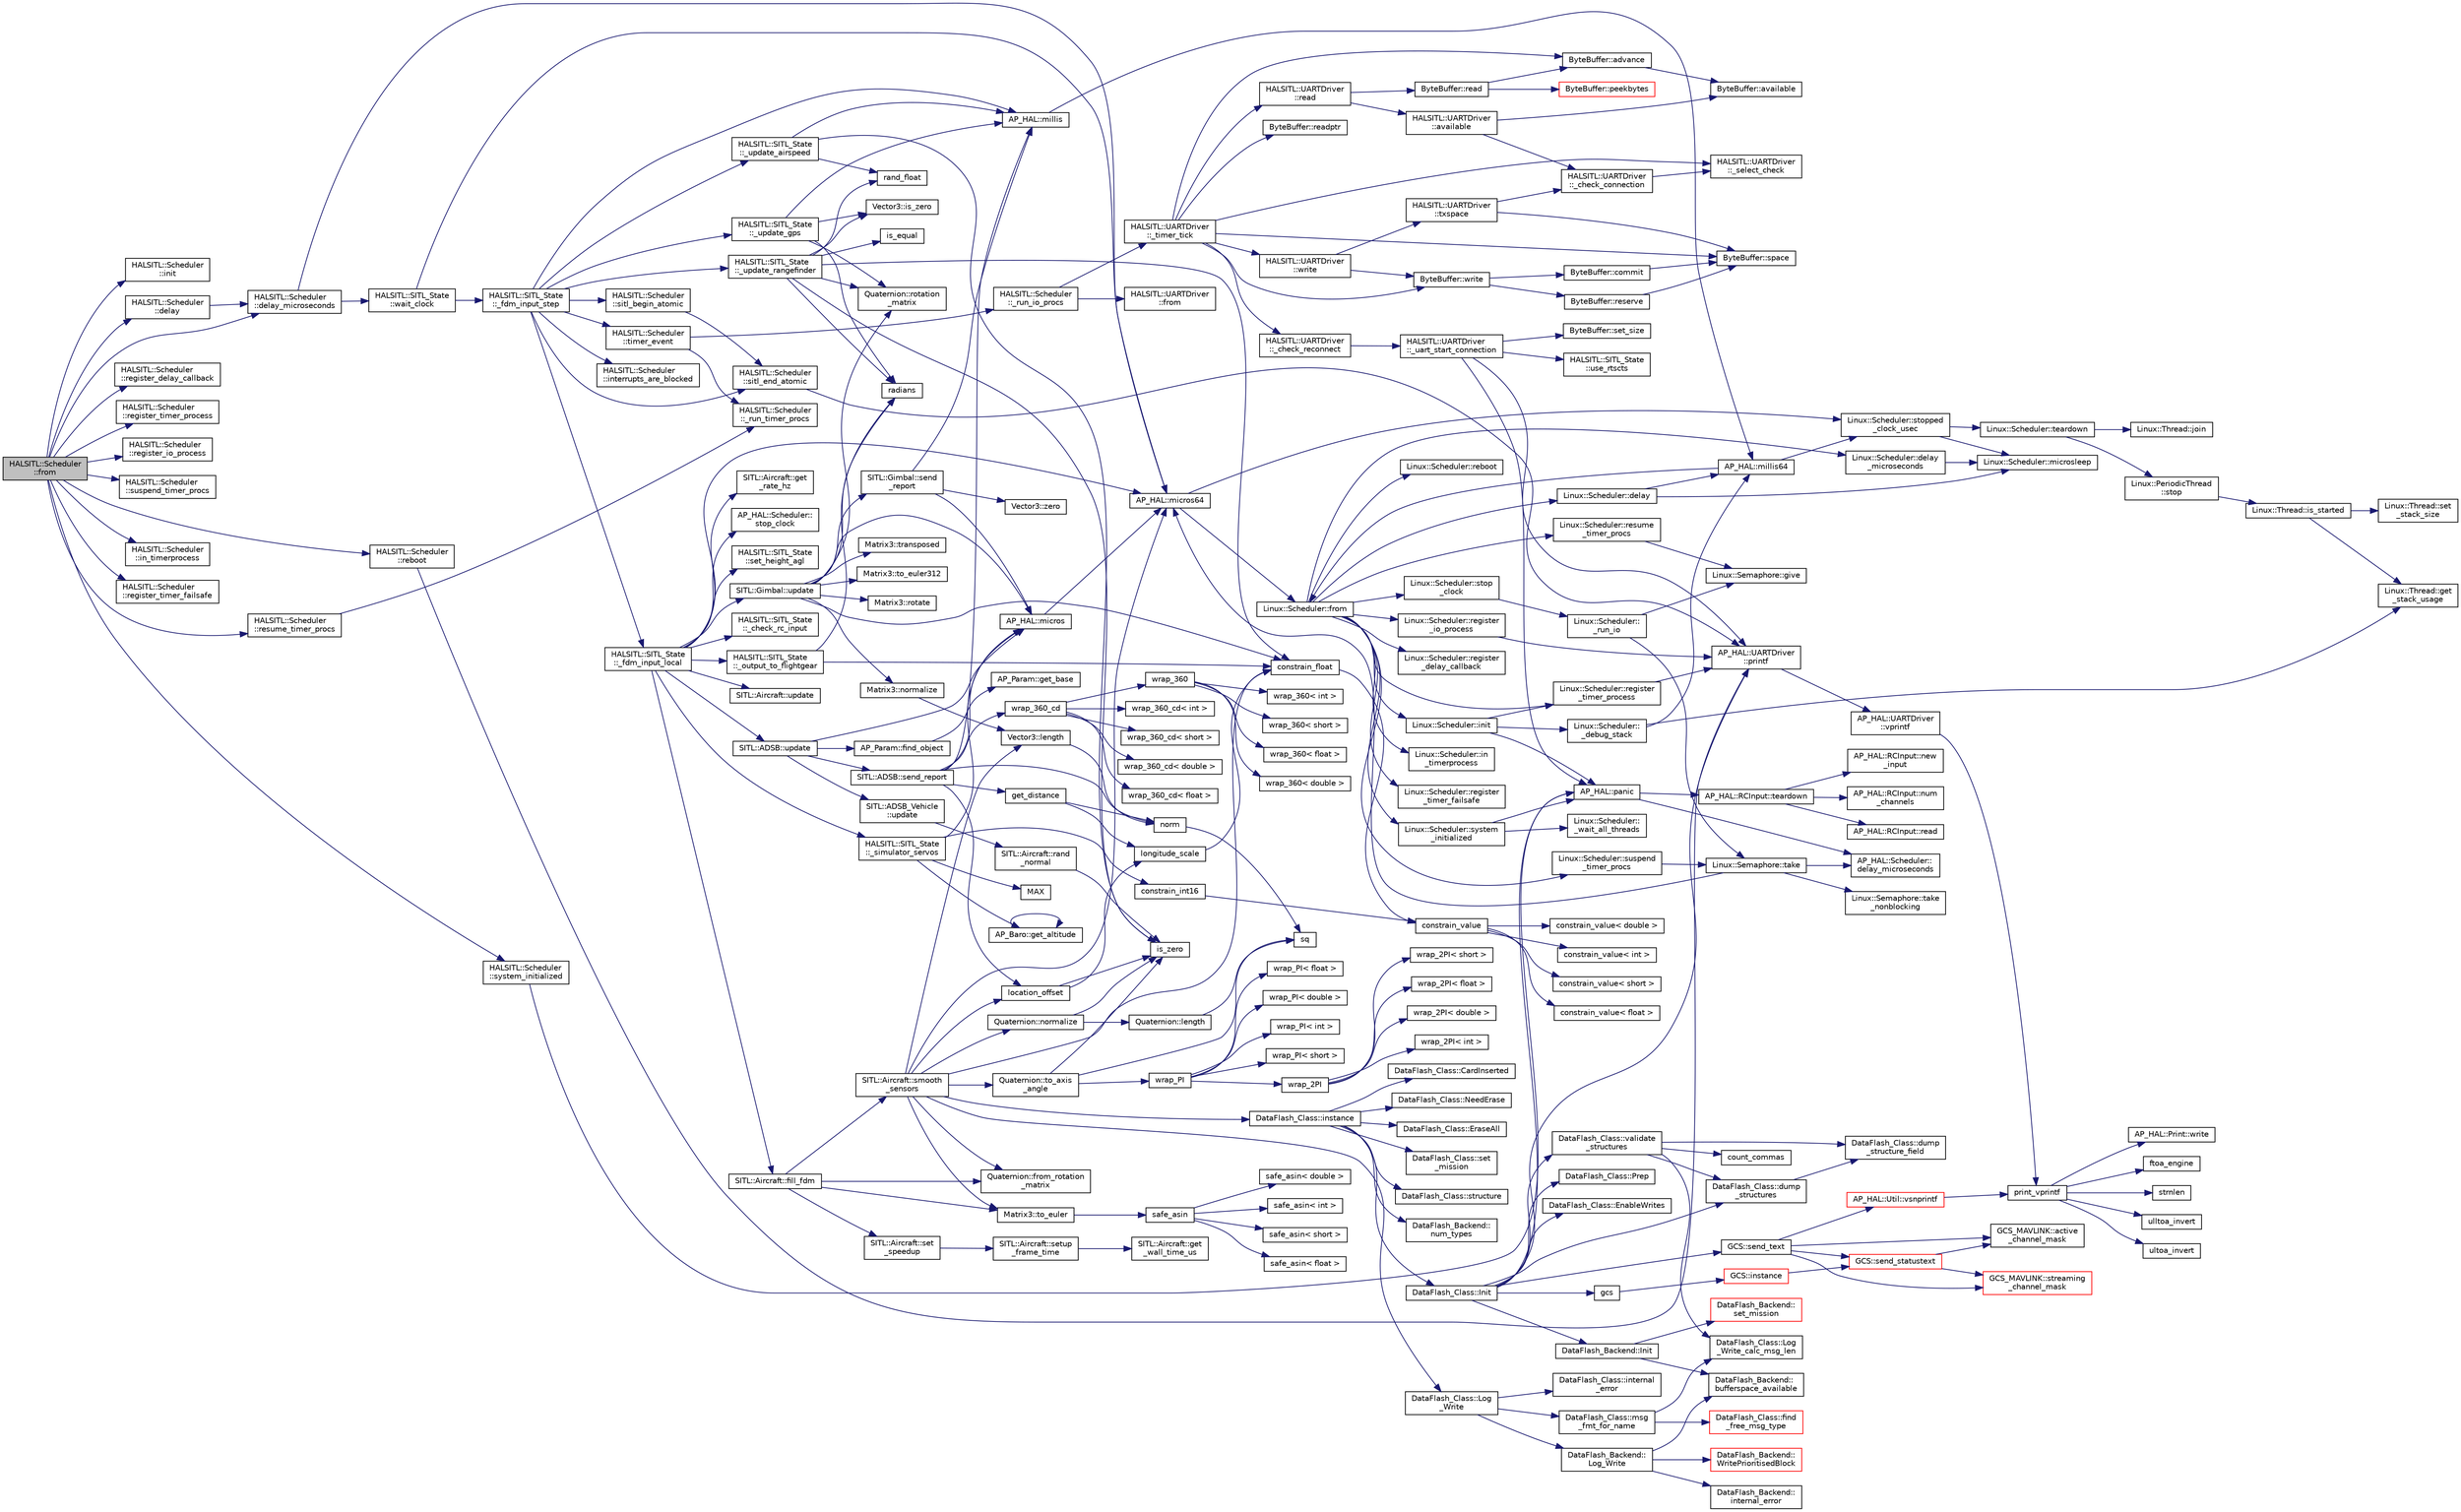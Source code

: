 digraph "HALSITL::Scheduler::from"
{
 // INTERACTIVE_SVG=YES
  edge [fontname="Helvetica",fontsize="10",labelfontname="Helvetica",labelfontsize="10"];
  node [fontname="Helvetica",fontsize="10",shape=record];
  rankdir="LR";
  Node1 [label="HALSITL::Scheduler\l::from",height=0.2,width=0.4,color="black", fillcolor="grey75", style="filled", fontcolor="black"];
  Node1 -> Node2 [color="midnightblue",fontsize="10",style="solid",fontname="Helvetica"];
  Node2 [label="HALSITL::Scheduler\l::init",height=0.2,width=0.4,color="black", fillcolor="white", style="filled",URL="$classHALSITL_1_1Scheduler.html#a3d77c332e051c28c83fb07757e7100bd"];
  Node1 -> Node3 [color="midnightblue",fontsize="10",style="solid",fontname="Helvetica"];
  Node3 [label="HALSITL::Scheduler\l::delay",height=0.2,width=0.4,color="black", fillcolor="white", style="filled",URL="$classHALSITL_1_1Scheduler.html#a14f3239ecbb9889823b20dc9de655c2f"];
  Node3 -> Node4 [color="midnightblue",fontsize="10",style="solid",fontname="Helvetica"];
  Node4 [label="HALSITL::Scheduler\l::delay_microseconds",height=0.2,width=0.4,color="black", fillcolor="white", style="filled",URL="$classHALSITL_1_1Scheduler.html#a4cffd5bcba0175bf49c7aa75ff3bf09a"];
  Node4 -> Node5 [color="midnightblue",fontsize="10",style="solid",fontname="Helvetica"];
  Node5 [label="AP_HAL::micros64",height=0.2,width=0.4,color="black", fillcolor="white", style="filled",URL="$namespaceAP__HAL.html#a7aa0ce7625c9680e30ff4a99940907a5"];
  Node5 -> Node6 [color="midnightblue",fontsize="10",style="solid",fontname="Helvetica"];
  Node6 [label="Linux::Scheduler::from",height=0.2,width=0.4,color="black", fillcolor="white", style="filled",URL="$classLinux_1_1Scheduler.html#a53ecaae0fdc72f85bd57c4b0cff93653"];
  Node6 -> Node7 [color="midnightblue",fontsize="10",style="solid",fontname="Helvetica"];
  Node7 [label="Linux::Scheduler::init",height=0.2,width=0.4,color="black", fillcolor="white", style="filled",URL="$classLinux_1_1Scheduler.html#a3d77c332e051c28c83fb07757e7100bd"];
  Node7 -> Node8 [color="midnightblue",fontsize="10",style="solid",fontname="Helvetica"];
  Node8 [label="AP_HAL::panic",height=0.2,width=0.4,color="black", fillcolor="white", style="filled",URL="$namespaceAP__HAL.html#a71832f03d849a0c088f04fc98d3c8143"];
  Node8 -> Node9 [color="midnightblue",fontsize="10",style="solid",fontname="Helvetica"];
  Node9 [label="AP_HAL::RCInput::teardown",height=0.2,width=0.4,color="black", fillcolor="white", style="filled",URL="$classAP__HAL_1_1RCInput.html#a2bea13d38f2b9ae8bf5193a3a69f0a31"];
  Node9 -> Node10 [color="midnightblue",fontsize="10",style="solid",fontname="Helvetica"];
  Node10 [label="AP_HAL::RCInput::new\l_input",height=0.2,width=0.4,color="black", fillcolor="white", style="filled",URL="$classAP__HAL_1_1RCInput.html#aee1fade33080edef83dd7db0fad0f7da"];
  Node9 -> Node11 [color="midnightblue",fontsize="10",style="solid",fontname="Helvetica"];
  Node11 [label="AP_HAL::RCInput::num\l_channels",height=0.2,width=0.4,color="black", fillcolor="white", style="filled",URL="$classAP__HAL_1_1RCInput.html#ae55f959c6115c1f41783af3a2b6c4fcd"];
  Node9 -> Node12 [color="midnightblue",fontsize="10",style="solid",fontname="Helvetica"];
  Node12 [label="AP_HAL::RCInput::read",height=0.2,width=0.4,color="black", fillcolor="white", style="filled",URL="$classAP__HAL_1_1RCInput.html#a078fd7e6d2e6a899009ec674a8e03498"];
  Node8 -> Node13 [color="midnightblue",fontsize="10",style="solid",fontname="Helvetica"];
  Node13 [label="AP_HAL::Scheduler::\ldelay_microseconds",height=0.2,width=0.4,color="black", fillcolor="white", style="filled",URL="$classAP__HAL_1_1Scheduler.html#a78c4f1b1f192ac1c99544b6cc8f099b0"];
  Node7 -> Node14 [color="midnightblue",fontsize="10",style="solid",fontname="Helvetica"];
  Node14 [label="Linux::Scheduler::register\l_timer_process",height=0.2,width=0.4,color="black", fillcolor="white", style="filled",URL="$classLinux_1_1Scheduler.html#a02a34a123dfebaf360f7010745e1e646"];
  Node14 -> Node15 [color="midnightblue",fontsize="10",style="solid",fontname="Helvetica"];
  Node15 [label="AP_HAL::UARTDriver\l::printf",height=0.2,width=0.4,color="black", fillcolor="white", style="filled",URL="$classAP__HAL_1_1UARTDriver.html#a6ceedc792594e59fc7d80b39a435f027"];
  Node15 -> Node16 [color="midnightblue",fontsize="10",style="solid",fontname="Helvetica"];
  Node16 [label="AP_HAL::UARTDriver\l::vprintf",height=0.2,width=0.4,color="black", fillcolor="white", style="filled",URL="$classAP__HAL_1_1UARTDriver.html#aa8abfb6d6641299472c29ac1edde559f"];
  Node16 -> Node17 [color="midnightblue",fontsize="10",style="solid",fontname="Helvetica"];
  Node17 [label="print_vprintf",height=0.2,width=0.4,color="black", fillcolor="white", style="filled",URL="$print__vprintf_8cpp.html#a1534eaeab54696df96975b56d9f49212"];
  Node17 -> Node18 [color="midnightblue",fontsize="10",style="solid",fontname="Helvetica"];
  Node18 [label="AP_HAL::Print::write",height=0.2,width=0.4,color="black", fillcolor="white", style="filled",URL="$classAP__HAL_1_1Print.html#acc65391952a43334f8f5c9bef341f501"];
  Node17 -> Node19 [color="midnightblue",fontsize="10",style="solid",fontname="Helvetica"];
  Node19 [label="ftoa_engine",height=0.2,width=0.4,color="black", fillcolor="white", style="filled",URL="$ftoa__engine_8cpp.html#a1c28234da8f20b43c85890d4bb452947"];
  Node17 -> Node20 [color="midnightblue",fontsize="10",style="solid",fontname="Helvetica"];
  Node20 [label="strnlen",height=0.2,width=0.4,color="black", fillcolor="white", style="filled",URL="$replace_8cpp.html#a880bcc7b85a09e6254691bebd5344b51"];
  Node17 -> Node21 [color="midnightblue",fontsize="10",style="solid",fontname="Helvetica"];
  Node21 [label="ulltoa_invert",height=0.2,width=0.4,color="black", fillcolor="white", style="filled",URL="$utoa__invert_8cpp.html#a34926f552460b47c414ec4d83b32815c"];
  Node17 -> Node22 [color="midnightblue",fontsize="10",style="solid",fontname="Helvetica"];
  Node22 [label="ultoa_invert",height=0.2,width=0.4,color="black", fillcolor="white", style="filled",URL="$utoa__invert_8cpp.html#a5d99bba8e697c1e11da489d88fca8559"];
  Node7 -> Node23 [color="midnightblue",fontsize="10",style="solid",fontname="Helvetica"];
  Node23 [label="Linux::Scheduler::\l_debug_stack",height=0.2,width=0.4,color="black", fillcolor="white", style="filled",URL="$classLinux_1_1Scheduler.html#a163eb7b285c95b1b1d036fc61d723910"];
  Node23 -> Node24 [color="midnightblue",fontsize="10",style="solid",fontname="Helvetica"];
  Node24 [label="AP_HAL::millis64",height=0.2,width=0.4,color="black", fillcolor="white", style="filled",URL="$namespaceAP__HAL.html#a59336c5fceaf28a76d1df1581a87a25d"];
  Node24 -> Node6 [color="midnightblue",fontsize="10",style="solid",fontname="Helvetica"];
  Node24 -> Node25 [color="midnightblue",fontsize="10",style="solid",fontname="Helvetica"];
  Node25 [label="Linux::Scheduler::stopped\l_clock_usec",height=0.2,width=0.4,color="black", fillcolor="white", style="filled",URL="$classLinux_1_1Scheduler.html#a682b4c34f330f66db5ab4aa5d96e13f9"];
  Node25 -> Node26 [color="midnightblue",fontsize="10",style="solid",fontname="Helvetica"];
  Node26 [label="Linux::Scheduler::microsleep",height=0.2,width=0.4,color="black", fillcolor="white", style="filled",URL="$classLinux_1_1Scheduler.html#a647872aff158b510c56862f51f951538"];
  Node25 -> Node27 [color="midnightblue",fontsize="10",style="solid",fontname="Helvetica"];
  Node27 [label="Linux::Scheduler::teardown",height=0.2,width=0.4,color="black", fillcolor="white", style="filled",URL="$classLinux_1_1Scheduler.html#ab373a83d818679432520ea881044b2a7"];
  Node27 -> Node28 [color="midnightblue",fontsize="10",style="solid",fontname="Helvetica"];
  Node28 [label="Linux::PeriodicThread\l::stop",height=0.2,width=0.4,color="black", fillcolor="white", style="filled",URL="$classLinux_1_1PeriodicThread.html#a136aaf6e713f63b246fc4a2905e6e9a1"];
  Node28 -> Node29 [color="midnightblue",fontsize="10",style="solid",fontname="Helvetica"];
  Node29 [label="Linux::Thread::is_started",height=0.2,width=0.4,color="black", fillcolor="white", style="filled",URL="$classLinux_1_1Thread.html#a240d7b48a9a8eb43638f67295a1819e5"];
  Node29 -> Node30 [color="midnightblue",fontsize="10",style="solid",fontname="Helvetica"];
  Node30 [label="Linux::Thread::get\l_stack_usage",height=0.2,width=0.4,color="black", fillcolor="white", style="filled",URL="$classLinux_1_1Thread.html#a6884970a0811ae21953c57fb98aa6e96"];
  Node29 -> Node31 [color="midnightblue",fontsize="10",style="solid",fontname="Helvetica"];
  Node31 [label="Linux::Thread::set\l_stack_size",height=0.2,width=0.4,color="black", fillcolor="white", style="filled",URL="$classLinux_1_1Thread.html#a8d3282b714faaf68eae534e9276419f0"];
  Node27 -> Node32 [color="midnightblue",fontsize="10",style="solid",fontname="Helvetica"];
  Node32 [label="Linux::Thread::join",height=0.2,width=0.4,color="black", fillcolor="white", style="filled",URL="$classLinux_1_1Thread.html#a32b7d184279634922e2f3b23b584fbcd"];
  Node23 -> Node30 [color="midnightblue",fontsize="10",style="solid",fontname="Helvetica"];
  Node6 -> Node33 [color="midnightblue",fontsize="10",style="solid",fontname="Helvetica"];
  Node33 [label="Linux::Scheduler::delay",height=0.2,width=0.4,color="black", fillcolor="white", style="filled",URL="$classLinux_1_1Scheduler.html#a14f3239ecbb9889823b20dc9de655c2f"];
  Node33 -> Node24 [color="midnightblue",fontsize="10",style="solid",fontname="Helvetica"];
  Node33 -> Node26 [color="midnightblue",fontsize="10",style="solid",fontname="Helvetica"];
  Node6 -> Node34 [color="midnightblue",fontsize="10",style="solid",fontname="Helvetica"];
  Node34 [label="Linux::Scheduler::delay\l_microseconds",height=0.2,width=0.4,color="black", fillcolor="white", style="filled",URL="$classLinux_1_1Scheduler.html#a4cffd5bcba0175bf49c7aa75ff3bf09a"];
  Node34 -> Node26 [color="midnightblue",fontsize="10",style="solid",fontname="Helvetica"];
  Node6 -> Node35 [color="midnightblue",fontsize="10",style="solid",fontname="Helvetica"];
  Node35 [label="Linux::Scheduler::register\l_delay_callback",height=0.2,width=0.4,color="black", fillcolor="white", style="filled",URL="$classLinux_1_1Scheduler.html#a5cb50b637d5fd3e5f9220bc23db0fb3f"];
  Node6 -> Node14 [color="midnightblue",fontsize="10",style="solid",fontname="Helvetica"];
  Node6 -> Node36 [color="midnightblue",fontsize="10",style="solid",fontname="Helvetica"];
  Node36 [label="Linux::Scheduler::register\l_io_process",height=0.2,width=0.4,color="black", fillcolor="white", style="filled",URL="$classLinux_1_1Scheduler.html#aa2be97cb8686d72cc322fb38f69a940c"];
  Node36 -> Node15 [color="midnightblue",fontsize="10",style="solid",fontname="Helvetica"];
  Node6 -> Node37 [color="midnightblue",fontsize="10",style="solid",fontname="Helvetica"];
  Node37 [label="Linux::Scheduler::suspend\l_timer_procs",height=0.2,width=0.4,color="black", fillcolor="white", style="filled",URL="$classLinux_1_1Scheduler.html#abba967d02c28cb0b16a7cebbff9bc6d6"];
  Node37 -> Node38 [color="midnightblue",fontsize="10",style="solid",fontname="Helvetica"];
  Node38 [label="Linux::Semaphore::take",height=0.2,width=0.4,color="black", fillcolor="white", style="filled",URL="$classLinux_1_1Semaphore.html#afc4c8706abb7e68aa4001ea372dc614e"];
  Node38 -> Node39 [color="midnightblue",fontsize="10",style="solid",fontname="Helvetica"];
  Node39 [label="Linux::Semaphore::take\l_nonblocking",height=0.2,width=0.4,color="black", fillcolor="white", style="filled",URL="$classLinux_1_1Semaphore.html#a561b4f40f3a76335f1a686c2aed526f9"];
  Node38 -> Node5 [color="midnightblue",fontsize="10",style="solid",fontname="Helvetica"];
  Node38 -> Node13 [color="midnightblue",fontsize="10",style="solid",fontname="Helvetica"];
  Node6 -> Node40 [color="midnightblue",fontsize="10",style="solid",fontname="Helvetica"];
  Node40 [label="Linux::Scheduler::resume\l_timer_procs",height=0.2,width=0.4,color="black", fillcolor="white", style="filled",URL="$classLinux_1_1Scheduler.html#aee4e701b92cb4721c4de1bfcdcded70c"];
  Node40 -> Node41 [color="midnightblue",fontsize="10",style="solid",fontname="Helvetica"];
  Node41 [label="Linux::Semaphore::give",height=0.2,width=0.4,color="black", fillcolor="white", style="filled",URL="$classLinux_1_1Semaphore.html#a216f91636f64b57b59d43ef64af91624"];
  Node6 -> Node42 [color="midnightblue",fontsize="10",style="solid",fontname="Helvetica"];
  Node42 [label="Linux::Scheduler::in\l_timerprocess",height=0.2,width=0.4,color="black", fillcolor="white", style="filled",URL="$classLinux_1_1Scheduler.html#af23753e7c6bfa97553db215a64235455"];
  Node6 -> Node43 [color="midnightblue",fontsize="10",style="solid",fontname="Helvetica"];
  Node43 [label="Linux::Scheduler::register\l_timer_failsafe",height=0.2,width=0.4,color="black", fillcolor="white", style="filled",URL="$classLinux_1_1Scheduler.html#ac193459e3575c7a0588fdc72250c2044"];
  Node6 -> Node44 [color="midnightblue",fontsize="10",style="solid",fontname="Helvetica"];
  Node44 [label="Linux::Scheduler::system\l_initialized",height=0.2,width=0.4,color="black", fillcolor="white", style="filled",URL="$classLinux_1_1Scheduler.html#ad6070a7ee637adf5101b1e6b6efbf8f6"];
  Node44 -> Node8 [color="midnightblue",fontsize="10",style="solid",fontname="Helvetica"];
  Node44 -> Node45 [color="midnightblue",fontsize="10",style="solid",fontname="Helvetica"];
  Node45 [label="Linux::Scheduler::\l_wait_all_threads",height=0.2,width=0.4,color="black", fillcolor="white", style="filled",URL="$classLinux_1_1Scheduler.html#ac52c8da3f1f4fd79c50bd64379daf399"];
  Node6 -> Node46 [color="midnightblue",fontsize="10",style="solid",fontname="Helvetica"];
  Node46 [label="Linux::Scheduler::reboot",height=0.2,width=0.4,color="black", fillcolor="white", style="filled",URL="$classLinux_1_1Scheduler.html#ae72cfa66c849ffd882ef518c35c71e69"];
  Node6 -> Node47 [color="midnightblue",fontsize="10",style="solid",fontname="Helvetica"];
  Node47 [label="Linux::Scheduler::stop\l_clock",height=0.2,width=0.4,color="black", fillcolor="white", style="filled",URL="$classLinux_1_1Scheduler.html#a392aebafcdfe9a812e4db4b7a9dcce9c"];
  Node47 -> Node48 [color="midnightblue",fontsize="10",style="solid",fontname="Helvetica"];
  Node48 [label="Linux::Scheduler::\l_run_io",height=0.2,width=0.4,color="black", fillcolor="white", style="filled",URL="$classLinux_1_1Scheduler.html#a70b024d7d0886bf47b46cc3ee310d638"];
  Node48 -> Node38 [color="midnightblue",fontsize="10",style="solid",fontname="Helvetica"];
  Node48 -> Node41 [color="midnightblue",fontsize="10",style="solid",fontname="Helvetica"];
  Node5 -> Node25 [color="midnightblue",fontsize="10",style="solid",fontname="Helvetica"];
  Node4 -> Node49 [color="midnightblue",fontsize="10",style="solid",fontname="Helvetica"];
  Node49 [label="HALSITL::SITL_State\l::wait_clock",height=0.2,width=0.4,color="black", fillcolor="white", style="filled",URL="$classHALSITL_1_1SITL__State.html#a3eeaf330efded46259bbf64fc53e6b9f"];
  Node49 -> Node5 [color="midnightblue",fontsize="10",style="solid",fontname="Helvetica"];
  Node49 -> Node50 [color="midnightblue",fontsize="10",style="solid",fontname="Helvetica"];
  Node50 [label="HALSITL::SITL_State\l::_fdm_input_step",height=0.2,width=0.4,color="black", fillcolor="white", style="filled",URL="$classHALSITL_1_1SITL__State.html#ae31c93a26ca780bb508dded2498e2e93"];
  Node50 -> Node51 [color="midnightblue",fontsize="10",style="solid",fontname="Helvetica"];
  Node51 [label="HALSITL::SITL_State\l::_fdm_input_local",height=0.2,width=0.4,color="black", fillcolor="white", style="filled",URL="$classHALSITL_1_1SITL__State.html#a141fe78b0702ab2f2ac4cafc221fdb97"];
  Node51 -> Node52 [color="midnightblue",fontsize="10",style="solid",fontname="Helvetica"];
  Node52 [label="HALSITL::SITL_State\l::_check_rc_input",height=0.2,width=0.4,color="black", fillcolor="white", style="filled",URL="$classHALSITL_1_1SITL__State.html#a5bff1c8b3b17d33d50a6118203f47cd4"];
  Node51 -> Node53 [color="midnightblue",fontsize="10",style="solid",fontname="Helvetica"];
  Node53 [label="HALSITL::SITL_State\l::_simulator_servos",height=0.2,width=0.4,color="black", fillcolor="white", style="filled",URL="$classHALSITL_1_1SITL__State.html#aa3c89fee623223e2cfacea2f8781ca93"];
  Node53 -> Node54 [color="midnightblue",fontsize="10",style="solid",fontname="Helvetica"];
  Node54 [label="AP_HAL::micros",height=0.2,width=0.4,color="black", fillcolor="white", style="filled",URL="$namespaceAP__HAL.html#a8293355e35887733b1fd151aef08a787"];
  Node54 -> Node5 [color="midnightblue",fontsize="10",style="solid",fontname="Helvetica"];
  Node53 -> Node55 [color="midnightblue",fontsize="10",style="solid",fontname="Helvetica"];
  Node55 [label="AP_Baro::get_altitude",height=0.2,width=0.4,color="black", fillcolor="white", style="filled",URL="$classAP__Baro.html#a984b4dbc11e276e832467253590da933"];
  Node55 -> Node55 [color="midnightblue",fontsize="10",style="solid",fontname="Helvetica"];
  Node53 -> Node56 [color="midnightblue",fontsize="10",style="solid",fontname="Helvetica"];
  Node56 [label="MAX",height=0.2,width=0.4,color="black", fillcolor="white", style="filled",URL="$AP__Math_8h.html#a5c0b5c82749ac54970b2699d3c10ee9b"];
  Node53 -> Node57 [color="midnightblue",fontsize="10",style="solid",fontname="Helvetica"];
  Node57 [label="constrain_int16",height=0.2,width=0.4,color="black", fillcolor="white", style="filled",URL="$AP__Math_8h.html#a68558c4f79a8582543daefde13c64abc"];
  Node57 -> Node58 [color="midnightblue",fontsize="10",style="solid",fontname="Helvetica"];
  Node58 [label="constrain_value",height=0.2,width=0.4,color="black", fillcolor="white", style="filled",URL="$AP__Math_8h.html#a20e8f8671c282c69c1954652b6d61585"];
  Node58 -> Node59 [color="midnightblue",fontsize="10",style="solid",fontname="Helvetica"];
  Node59 [label="constrain_value\< int \>",height=0.2,width=0.4,color="black", fillcolor="white", style="filled",URL="$AP__Math_8cpp.html#a37e8e901754cb9c8e53a8e3030c82c50"];
  Node58 -> Node60 [color="midnightblue",fontsize="10",style="solid",fontname="Helvetica"];
  Node60 [label="constrain_value\< short \>",height=0.2,width=0.4,color="black", fillcolor="white", style="filled",URL="$AP__Math_8cpp.html#afdbe107ec1987d318a6347816fbf2b89"];
  Node58 -> Node61 [color="midnightblue",fontsize="10",style="solid",fontname="Helvetica"];
  Node61 [label="constrain_value\< float \>",height=0.2,width=0.4,color="black", fillcolor="white", style="filled",URL="$AP__Math_8cpp.html#ae6c621670c214da687de21d4e3a92587"];
  Node58 -> Node62 [color="midnightblue",fontsize="10",style="solid",fontname="Helvetica"];
  Node62 [label="constrain_value\< double \>",height=0.2,width=0.4,color="black", fillcolor="white", style="filled",URL="$AP__Math_8cpp.html#afe3990b00e9abc43fa97dfaf8e32f5c4"];
  Node51 -> Node63 [color="midnightblue",fontsize="10",style="solid",fontname="Helvetica"];
  Node63 [label="SITL::Aircraft::update",height=0.2,width=0.4,color="black", fillcolor="white", style="filled",URL="$classSITL_1_1Aircraft.html#acd108ed69163c607e0662ad2ab4a7a5a"];
  Node51 -> Node64 [color="midnightblue",fontsize="10",style="solid",fontname="Helvetica"];
  Node64 [label="SITL::Aircraft::fill_fdm",height=0.2,width=0.4,color="black", fillcolor="white", style="filled",URL="$classSITL_1_1Aircraft.html#a07b38044e8a77d5f48db38e9913e06db"];
  Node64 -> Node65 [color="midnightblue",fontsize="10",style="solid",fontname="Helvetica"];
  Node65 [label="SITL::Aircraft::smooth\l_sensors",height=0.2,width=0.4,color="black", fillcolor="white", style="filled",URL="$classSITL_1_1Aircraft.html#a8b835df207c22a4d9bc24b14525ce968"];
  Node65 -> Node66 [color="midnightblue",fontsize="10",style="solid",fontname="Helvetica"];
  Node66 [label="Vector3::length",height=0.2,width=0.4,color="black", fillcolor="white", style="filled",URL="$classVector3.html#ac1fd5514e368a1e1c2d13f71eda18345"];
  Node66 -> Node67 [color="midnightblue",fontsize="10",style="solid",fontname="Helvetica"];
  Node67 [label="norm",height=0.2,width=0.4,color="black", fillcolor="white", style="filled",URL="$AP__Math_8h.html#adc76d4a5e5c9ae8cb7ab17b55c40d636"];
  Node67 -> Node68 [color="midnightblue",fontsize="10",style="solid",fontname="Helvetica"];
  Node68 [label="sq",height=0.2,width=0.4,color="black", fillcolor="white", style="filled",URL="$AP__Math_8h.html#a0375e3d67fd3911cacee5c3e1408c0f2"];
  Node65 -> Node69 [color="midnightblue",fontsize="10",style="solid",fontname="Helvetica"];
  Node69 [label="constrain_float",height=0.2,width=0.4,color="black", fillcolor="white", style="filled",URL="$AP__Math_8h.html#ad525609d9dba6ffa556a0fbf08a3f9b4"];
  Node69 -> Node58 [color="midnightblue",fontsize="10",style="solid",fontname="Helvetica"];
  Node65 -> Node70 [color="midnightblue",fontsize="10",style="solid",fontname="Helvetica"];
  Node70 [label="Quaternion::from_rotation\l_matrix",height=0.2,width=0.4,color="black", fillcolor="white", style="filled",URL="$classQuaternion.html#a5ee01ee833114be6181887d0dcfb33b1"];
  Node65 -> Node71 [color="midnightblue",fontsize="10",style="solid",fontname="Helvetica"];
  Node71 [label="Quaternion::normalize",height=0.2,width=0.4,color="black", fillcolor="white", style="filled",URL="$classQuaternion.html#a48e6bafb249c895ed25f29dc9170e11e"];
  Node71 -> Node72 [color="midnightblue",fontsize="10",style="solid",fontname="Helvetica"];
  Node72 [label="Quaternion::length",height=0.2,width=0.4,color="black", fillcolor="white", style="filled",URL="$classQuaternion.html#a6f5e82dd828c59392a3133d6d5877f39"];
  Node72 -> Node68 [color="midnightblue",fontsize="10",style="solid",fontname="Helvetica"];
  Node71 -> Node73 [color="midnightblue",fontsize="10",style="solid",fontname="Helvetica"];
  Node73 [label="is_zero",height=0.2,width=0.4,color="black", fillcolor="white", style="filled",URL="$AP__Math_8h.html#a2a12cce483e9b870da70d30406d82c60"];
  Node65 -> Node74 [color="midnightblue",fontsize="10",style="solid",fontname="Helvetica"];
  Node74 [label="Quaternion::to_axis\l_angle",height=0.2,width=0.4,color="black", fillcolor="white", style="filled",URL="$classQuaternion.html#aa4262462e1c1217fd3bd97b6421dd318"];
  Node74 -> Node68 [color="midnightblue",fontsize="10",style="solid",fontname="Helvetica"];
  Node74 -> Node73 [color="midnightblue",fontsize="10",style="solid",fontname="Helvetica"];
  Node74 -> Node75 [color="midnightblue",fontsize="10",style="solid",fontname="Helvetica"];
  Node75 [label="wrap_PI",height=0.2,width=0.4,color="black", fillcolor="white", style="filled",URL="$AP__Math_8cpp.html#a21d0562d7b23dd9f04bc30a3611cc577"];
  Node75 -> Node76 [color="midnightblue",fontsize="10",style="solid",fontname="Helvetica"];
  Node76 [label="wrap_2PI",height=0.2,width=0.4,color="black", fillcolor="white", style="filled",URL="$AP__Math_8cpp.html#aa66b7eae8d7e99247c6a2b3d2b5c7b8d"];
  Node76 -> Node77 [color="midnightblue",fontsize="10",style="solid",fontname="Helvetica"];
  Node77 [label="wrap_2PI\< int \>",height=0.2,width=0.4,color="black", fillcolor="white", style="filled",URL="$AP__Math_8cpp.html#a50a4ded454375642e1944882b01a1ae5"];
  Node76 -> Node78 [color="midnightblue",fontsize="10",style="solid",fontname="Helvetica"];
  Node78 [label="wrap_2PI\< short \>",height=0.2,width=0.4,color="black", fillcolor="white", style="filled",URL="$AP__Math_8cpp.html#aaf8ce7d4f9e3837bdbd5aac6545b4000"];
  Node76 -> Node79 [color="midnightblue",fontsize="10",style="solid",fontname="Helvetica"];
  Node79 [label="wrap_2PI\< float \>",height=0.2,width=0.4,color="black", fillcolor="white", style="filled",URL="$AP__Math_8cpp.html#a7182302503c136742396e3057b680dc7"];
  Node76 -> Node80 [color="midnightblue",fontsize="10",style="solid",fontname="Helvetica"];
  Node80 [label="wrap_2PI\< double \>",height=0.2,width=0.4,color="black", fillcolor="white", style="filled",URL="$AP__Math_8cpp.html#a0b4be48e39c65e97084146b9f1d22c00"];
  Node75 -> Node81 [color="midnightblue",fontsize="10",style="solid",fontname="Helvetica"];
  Node81 [label="wrap_PI\< int \>",height=0.2,width=0.4,color="black", fillcolor="white", style="filled",URL="$AP__Math_8cpp.html#a044023fcfa899d449f5a219ca7596ca4"];
  Node75 -> Node82 [color="midnightblue",fontsize="10",style="solid",fontname="Helvetica"];
  Node82 [label="wrap_PI\< short \>",height=0.2,width=0.4,color="black", fillcolor="white", style="filled",URL="$AP__Math_8cpp.html#ad0041912c2965b653fa9cf6854e47bc8"];
  Node75 -> Node83 [color="midnightblue",fontsize="10",style="solid",fontname="Helvetica"];
  Node83 [label="wrap_PI\< float \>",height=0.2,width=0.4,color="black", fillcolor="white", style="filled",URL="$AP__Math_8cpp.html#a789e7d40c173a1fab6560d1b61609952"];
  Node75 -> Node84 [color="midnightblue",fontsize="10",style="solid",fontname="Helvetica"];
  Node84 [label="wrap_PI\< double \>",height=0.2,width=0.4,color="black", fillcolor="white", style="filled",URL="$AP__Math_8cpp.html#a66b3a8191d62a34f4d673d5c62d8d1cf"];
  Node65 -> Node85 [color="midnightblue",fontsize="10",style="solid",fontname="Helvetica"];
  Node85 [label="Matrix3::to_euler",height=0.2,width=0.4,color="black", fillcolor="white", style="filled",URL="$classMatrix3.html#a893c6a712d52e47dbb7ed2d7a548046e"];
  Node85 -> Node86 [color="midnightblue",fontsize="10",style="solid",fontname="Helvetica"];
  Node86 [label="safe_asin",height=0.2,width=0.4,color="black", fillcolor="white", style="filled",URL="$AP__Math_8cpp.html#a3370ada2588e54722319d65e00d8545c"];
  Node86 -> Node87 [color="midnightblue",fontsize="10",style="solid",fontname="Helvetica"];
  Node87 [label="safe_asin\< int \>",height=0.2,width=0.4,color="black", fillcolor="white", style="filled",URL="$AP__Math_8cpp.html#acde8e5813f30717986b84509948bf530"];
  Node86 -> Node88 [color="midnightblue",fontsize="10",style="solid",fontname="Helvetica"];
  Node88 [label="safe_asin\< short \>",height=0.2,width=0.4,color="black", fillcolor="white", style="filled",URL="$AP__Math_8cpp.html#a6baeda4985886aba9f6d5d5008ac2b10"];
  Node86 -> Node89 [color="midnightblue",fontsize="10",style="solid",fontname="Helvetica"];
  Node89 [label="safe_asin\< float \>",height=0.2,width=0.4,color="black", fillcolor="white", style="filled",URL="$AP__Math_8cpp.html#a48612e903b0ef12fa5653056a6d5b3f7"];
  Node86 -> Node90 [color="midnightblue",fontsize="10",style="solid",fontname="Helvetica"];
  Node90 [label="safe_asin\< double \>",height=0.2,width=0.4,color="black", fillcolor="white", style="filled",URL="$AP__Math_8cpp.html#a9f2aae5b5adb09329c1a64b433d148dd"];
  Node65 -> Node91 [color="midnightblue",fontsize="10",style="solid",fontname="Helvetica"];
  Node91 [label="DataFlash_Class::instance",height=0.2,width=0.4,color="black", fillcolor="white", style="filled",URL="$classDataFlash__Class.html#af898b7f68e05b5d2a6eaf53d2c178983"];
  Node91 -> Node92 [color="midnightblue",fontsize="10",style="solid",fontname="Helvetica"];
  Node92 [label="DataFlash_Class::set\l_mission",height=0.2,width=0.4,color="black", fillcolor="white", style="filled",URL="$classDataFlash__Class.html#a95bf3cac993c1ee326acc6447e99d875"];
  Node91 -> Node93 [color="midnightblue",fontsize="10",style="solid",fontname="Helvetica"];
  Node93 [label="DataFlash_Class::Init",height=0.2,width=0.4,color="black", fillcolor="white", style="filled",URL="$classDataFlash__Class.html#aabebe7ff9db07e2890274fceaa81b063"];
  Node93 -> Node94 [color="midnightblue",fontsize="10",style="solid",fontname="Helvetica"];
  Node94 [label="gcs",height=0.2,width=0.4,color="black", fillcolor="white", style="filled",URL="$GCS_8h.html#a1d3cc361b864ddf64a44c12ab3bd044e"];
  Node94 -> Node95 [color="midnightblue",fontsize="10",style="solid",fontname="Helvetica"];
  Node95 [label="GCS::instance",height=0.2,width=0.4,color="red", fillcolor="white", style="filled",URL="$classGCS.html#ae4cc34bdfabd2de4587d3553e6b4582d"];
  Node95 -> Node96 [color="midnightblue",fontsize="10",style="solid",fontname="Helvetica"];
  Node96 [label="GCS::send_statustext",height=0.2,width=0.4,color="red", fillcolor="white", style="filled",URL="$classGCS.html#a313e604179053ea42415b1c9289f13cd"];
  Node96 -> Node97 [color="midnightblue",fontsize="10",style="solid",fontname="Helvetica"];
  Node97 [label="GCS_MAVLINK::active\l_channel_mask",height=0.2,width=0.4,color="black", fillcolor="white", style="filled",URL="$structGCS__MAVLINK.html#acad5b4ab40c7b7486392f07193ce4190"];
  Node96 -> Node98 [color="midnightblue",fontsize="10",style="solid",fontname="Helvetica"];
  Node98 [label="GCS_MAVLINK::streaming\l_channel_mask",height=0.2,width=0.4,color="red", fillcolor="white", style="filled",URL="$structGCS__MAVLINK.html#af948c4a65f98679941885e2c7cc12ac5"];
  Node93 -> Node99 [color="midnightblue",fontsize="10",style="solid",fontname="Helvetica"];
  Node99 [label="GCS::send_text",height=0.2,width=0.4,color="black", fillcolor="white", style="filled",URL="$classGCS.html#a9866f3484283db744409e40719cef765"];
  Node99 -> Node100 [color="midnightblue",fontsize="10",style="solid",fontname="Helvetica"];
  Node100 [label="AP_HAL::Util::vsnprintf",height=0.2,width=0.4,color="red", fillcolor="white", style="filled",URL="$classAP__HAL_1_1Util.html#ac57ef0a9815cd597ad5cab5d6c31c6c8"];
  Node100 -> Node17 [color="midnightblue",fontsize="10",style="solid",fontname="Helvetica"];
  Node99 -> Node96 [color="midnightblue",fontsize="10",style="solid",fontname="Helvetica"];
  Node99 -> Node97 [color="midnightblue",fontsize="10",style="solid",fontname="Helvetica"];
  Node99 -> Node98 [color="midnightblue",fontsize="10",style="solid",fontname="Helvetica"];
  Node93 -> Node101 [color="midnightblue",fontsize="10",style="solid",fontname="Helvetica"];
  Node101 [label="DataFlash_Class::validate\l_structures",height=0.2,width=0.4,color="black", fillcolor="white", style="filled",URL="$classDataFlash__Class.html#a7193ed9ff821c5c537bc8d68c8b53cbc"];
  Node101 -> Node102 [color="midnightblue",fontsize="10",style="solid",fontname="Helvetica"];
  Node102 [label="count_commas",height=0.2,width=0.4,color="black", fillcolor="white", style="filled",URL="$DataFlash_8cpp.html#a6c29cfdd6f10b5426f57e67da4d1263a",tooltip="return the number of commas present in string "];
  Node101 -> Node103 [color="midnightblue",fontsize="10",style="solid",fontname="Helvetica"];
  Node103 [label="DataFlash_Class::Log\l_Write_calc_msg_len",height=0.2,width=0.4,color="black", fillcolor="white", style="filled",URL="$classDataFlash__Class.html#a474e87959e63149998c6e28e4f723f1b"];
  Node101 -> Node104 [color="midnightblue",fontsize="10",style="solid",fontname="Helvetica"];
  Node104 [label="DataFlash_Class::dump\l_structure_field",height=0.2,width=0.4,color="black", fillcolor="white", style="filled",URL="$classDataFlash__Class.html#a90ed3e76e30196abd83824a4cddb465f",tooltip="pretty-print field information from a log structure "];
  Node101 -> Node105 [color="midnightblue",fontsize="10",style="solid",fontname="Helvetica"];
  Node105 [label="DataFlash_Class::dump\l_structures",height=0.2,width=0.4,color="black", fillcolor="white", style="filled",URL="$classDataFlash__Class.html#a4e8559ffac5b33cfd3e4a39b78d2ff50"];
  Node105 -> Node104 [color="midnightblue",fontsize="10",style="solid",fontname="Helvetica"];
  Node93 -> Node105 [color="midnightblue",fontsize="10",style="solid",fontname="Helvetica"];
  Node93 -> Node8 [color="midnightblue",fontsize="10",style="solid",fontname="Helvetica"];
  Node93 -> Node15 [color="midnightblue",fontsize="10",style="solid",fontname="Helvetica"];
  Node93 -> Node106 [color="midnightblue",fontsize="10",style="solid",fontname="Helvetica"];
  Node106 [label="DataFlash_Backend::Init",height=0.2,width=0.4,color="black", fillcolor="white", style="filled",URL="$classDataFlash__Backend.html#aff10c329f79c1bdaedbc6fdf4028c2a5"];
  Node106 -> Node107 [color="midnightblue",fontsize="10",style="solid",fontname="Helvetica"];
  Node107 [label="DataFlash_Backend::\lset_mission",height=0.2,width=0.4,color="red", fillcolor="white", style="filled",URL="$classDataFlash__Backend.html#a0d81b33bb8560bac27b7395e58045a76"];
  Node106 -> Node108 [color="midnightblue",fontsize="10",style="solid",fontname="Helvetica"];
  Node108 [label="DataFlash_Backend::\lbufferspace_available",height=0.2,width=0.4,color="black", fillcolor="white", style="filled",URL="$classDataFlash__Backend.html#a225465cb83db429757bbbf224796ed8f"];
  Node93 -> Node109 [color="midnightblue",fontsize="10",style="solid",fontname="Helvetica"];
  Node109 [label="DataFlash_Class::Prep",height=0.2,width=0.4,color="black", fillcolor="white", style="filled",URL="$classDataFlash__Class.html#a65077b33c55004bee38cd4a6ca6ae489"];
  Node93 -> Node110 [color="midnightblue",fontsize="10",style="solid",fontname="Helvetica"];
  Node110 [label="DataFlash_Class::EnableWrites",height=0.2,width=0.4,color="black", fillcolor="white", style="filled",URL="$classDataFlash__Class.html#ae85a3c49d2883b975376baaab5ab958f"];
  Node91 -> Node111 [color="midnightblue",fontsize="10",style="solid",fontname="Helvetica"];
  Node111 [label="DataFlash_Class::structure",height=0.2,width=0.4,color="black", fillcolor="white", style="filled",URL="$classDataFlash__Class.html#a7ac0e748bbc5c6e72645bb6245257600"];
  Node91 -> Node112 [color="midnightblue",fontsize="10",style="solid",fontname="Helvetica"];
  Node112 [label="DataFlash_Backend::\lnum_types",height=0.2,width=0.4,color="black", fillcolor="white", style="filled",URL="$classDataFlash__Backend.html#a33e7a1703d68bd91ac6782bb10b209f8"];
  Node91 -> Node113 [color="midnightblue",fontsize="10",style="solid",fontname="Helvetica"];
  Node113 [label="DataFlash_Class::CardInserted",height=0.2,width=0.4,color="black", fillcolor="white", style="filled",URL="$classDataFlash__Class.html#a1d18bc15f196f1deb794f9ebd4878da8"];
  Node91 -> Node114 [color="midnightblue",fontsize="10",style="solid",fontname="Helvetica"];
  Node114 [label="DataFlash_Class::NeedErase",height=0.2,width=0.4,color="black", fillcolor="white", style="filled",URL="$classDataFlash__Class.html#a803c6dd673a2eaac58eea2012e57ea17"];
  Node91 -> Node115 [color="midnightblue",fontsize="10",style="solid",fontname="Helvetica"];
  Node115 [label="DataFlash_Class::EraseAll",height=0.2,width=0.4,color="black", fillcolor="white", style="filled",URL="$classDataFlash__Class.html#a53a4a975a3813e9f58ddaaa3b5865a4a"];
  Node65 -> Node116 [color="midnightblue",fontsize="10",style="solid",fontname="Helvetica"];
  Node116 [label="DataFlash_Class::Log\l_Write",height=0.2,width=0.4,color="black", fillcolor="white", style="filled",URL="$classDataFlash__Class.html#a379c836ed19feeac263fcd994b60226b"];
  Node116 -> Node117 [color="midnightblue",fontsize="10",style="solid",fontname="Helvetica"];
  Node117 [label="DataFlash_Class::msg\l_fmt_for_name",height=0.2,width=0.4,color="black", fillcolor="white", style="filled",URL="$classDataFlash__Class.html#a7409ab750a753ccd88ee8d4b886efbb9"];
  Node117 -> Node118 [color="midnightblue",fontsize="10",style="solid",fontname="Helvetica"];
  Node118 [label="DataFlash_Class::find\l_free_msg_type",height=0.2,width=0.4,color="red", fillcolor="white", style="filled",URL="$classDataFlash__Class.html#a5b2da5b08bfae635ae563b13b6405991"];
  Node117 -> Node103 [color="midnightblue",fontsize="10",style="solid",fontname="Helvetica"];
  Node116 -> Node119 [color="midnightblue",fontsize="10",style="solid",fontname="Helvetica"];
  Node119 [label="DataFlash_Class::internal\l_error",height=0.2,width=0.4,color="black", fillcolor="white", style="filled",URL="$classDataFlash__Class.html#ae7b59e0ca5a5dc4ace69cc9a7b6ef467"];
  Node116 -> Node120 [color="midnightblue",fontsize="10",style="solid",fontname="Helvetica"];
  Node120 [label="DataFlash_Backend::\lLog_Write",height=0.2,width=0.4,color="black", fillcolor="white", style="filled",URL="$classDataFlash__Backend.html#a701111d46c96bfab23971267f325ddd3"];
  Node120 -> Node121 [color="midnightblue",fontsize="10",style="solid",fontname="Helvetica"];
  Node121 [label="DataFlash_Backend::\linternal_error",height=0.2,width=0.4,color="black", fillcolor="white", style="filled",URL="$classDataFlash__Backend.html#a86fbc6a0354c3237ed4e8dbb7bd5f389"];
  Node120 -> Node108 [color="midnightblue",fontsize="10",style="solid",fontname="Helvetica"];
  Node120 -> Node122 [color="midnightblue",fontsize="10",style="solid",fontname="Helvetica"];
  Node122 [label="DataFlash_Backend::\lWritePrioritisedBlock",height=0.2,width=0.4,color="red", fillcolor="white", style="filled",URL="$classDataFlash__Backend.html#a70bd07e118265442caab0d742cb06abc"];
  Node65 -> Node5 [color="midnightblue",fontsize="10",style="solid",fontname="Helvetica"];
  Node65 -> Node123 [color="midnightblue",fontsize="10",style="solid",fontname="Helvetica"];
  Node123 [label="location_offset",height=0.2,width=0.4,color="black", fillcolor="white", style="filled",URL="$location_8cpp.html#a717b438a67f0b41665feec9009ba1bd4"];
  Node123 -> Node73 [color="midnightblue",fontsize="10",style="solid",fontname="Helvetica"];
  Node123 -> Node124 [color="midnightblue",fontsize="10",style="solid",fontname="Helvetica"];
  Node124 [label="longitude_scale",height=0.2,width=0.4,color="black", fillcolor="white", style="filled",URL="$location_8cpp.html#ad2368c582f3e0c135e2a74772f4db61a"];
  Node124 -> Node69 [color="midnightblue",fontsize="10",style="solid",fontname="Helvetica"];
  Node64 -> Node85 [color="midnightblue",fontsize="10",style="solid",fontname="Helvetica"];
  Node64 -> Node70 [color="midnightblue",fontsize="10",style="solid",fontname="Helvetica"];
  Node64 -> Node125 [color="midnightblue",fontsize="10",style="solid",fontname="Helvetica"];
  Node125 [label="SITL::Aircraft::set\l_speedup",height=0.2,width=0.4,color="black", fillcolor="white", style="filled",URL="$classSITL_1_1Aircraft.html#a5c1d89e95912ade3622069a3f2cb96c0"];
  Node125 -> Node126 [color="midnightblue",fontsize="10",style="solid",fontname="Helvetica"];
  Node126 [label="SITL::Aircraft::setup\l_frame_time",height=0.2,width=0.4,color="black", fillcolor="white", style="filled",URL="$classSITL_1_1Aircraft.html#a5d30abde6ff41f63d1233558d2641816"];
  Node126 -> Node127 [color="midnightblue",fontsize="10",style="solid",fontname="Helvetica"];
  Node127 [label="SITL::Aircraft::get\l_wall_time_us",height=0.2,width=0.4,color="black", fillcolor="white", style="filled",URL="$classSITL_1_1Aircraft.html#a7a3bcc97f481dd5427fc740eef5a2c4e"];
  Node51 -> Node128 [color="midnightblue",fontsize="10",style="solid",fontname="Helvetica"];
  Node128 [label="SITL::Aircraft::get\l_rate_hz",height=0.2,width=0.4,color="black", fillcolor="white", style="filled",URL="$classSITL_1_1Aircraft.html#a342324c04d53b0c4771bab47d38d1396"];
  Node51 -> Node129 [color="midnightblue",fontsize="10",style="solid",fontname="Helvetica"];
  Node129 [label="SITL::Gimbal::update",height=0.2,width=0.4,color="black", fillcolor="white", style="filled",URL="$classSITL_1_1Gimbal.html#a54f32945de787791f9c234ec0976ee6d"];
  Node129 -> Node54 [color="midnightblue",fontsize="10",style="solid",fontname="Helvetica"];
  Node129 -> Node130 [color="midnightblue",fontsize="10",style="solid",fontname="Helvetica"];
  Node130 [label="Quaternion::rotation\l_matrix",height=0.2,width=0.4,color="black", fillcolor="white", style="filled",URL="$classQuaternion.html#afb7132c9c69a984a40be950a17effeaa"];
  Node129 -> Node131 [color="midnightblue",fontsize="10",style="solid",fontname="Helvetica"];
  Node131 [label="radians",height=0.2,width=0.4,color="black", fillcolor="white", style="filled",URL="$AP__Math_8h.html#a75b14352ec1c95a8276af9a0813cfdc3"];
  Node129 -> Node132 [color="midnightblue",fontsize="10",style="solid",fontname="Helvetica"];
  Node132 [label="Matrix3::transposed",height=0.2,width=0.4,color="black", fillcolor="white", style="filled",URL="$classMatrix3.html#a18e2df03dec4abdf11fc9fb60ed7c226"];
  Node129 -> Node133 [color="midnightblue",fontsize="10",style="solid",fontname="Helvetica"];
  Node133 [label="Matrix3::to_euler312",height=0.2,width=0.4,color="black", fillcolor="white", style="filled",URL="$classMatrix3.html#abd9cba5416890b2470e3e0f44c314c2a"];
  Node129 -> Node69 [color="midnightblue",fontsize="10",style="solid",fontname="Helvetica"];
  Node129 -> Node134 [color="midnightblue",fontsize="10",style="solid",fontname="Helvetica"];
  Node134 [label="Matrix3::rotate",height=0.2,width=0.4,color="black", fillcolor="white", style="filled",URL="$classMatrix3.html#a6f044e8d64f6f10e054af962487399b9"];
  Node129 -> Node135 [color="midnightblue",fontsize="10",style="solid",fontname="Helvetica"];
  Node135 [label="Matrix3::normalize",height=0.2,width=0.4,color="black", fillcolor="white", style="filled",URL="$classMatrix3.html#a79b6de6d1beda5938087dec7fa225702"];
  Node135 -> Node66 [color="midnightblue",fontsize="10",style="solid",fontname="Helvetica"];
  Node129 -> Node136 [color="midnightblue",fontsize="10",style="solid",fontname="Helvetica"];
  Node136 [label="SITL::Gimbal::send\l_report",height=0.2,width=0.4,color="black", fillcolor="white", style="filled",URL="$classSITL_1_1Gimbal.html#a00f906442d0f5303c7270feb21a2792d"];
  Node136 -> Node137 [color="midnightblue",fontsize="10",style="solid",fontname="Helvetica"];
  Node137 [label="AP_HAL::millis",height=0.2,width=0.4,color="black", fillcolor="white", style="filled",URL="$namespaceAP__HAL.html#a77dffbb18891996280308e21316ec186"];
  Node137 -> Node24 [color="midnightblue",fontsize="10",style="solid",fontname="Helvetica"];
  Node136 -> Node138 [color="midnightblue",fontsize="10",style="solid",fontname="Helvetica"];
  Node138 [label="Vector3::zero",height=0.2,width=0.4,color="black", fillcolor="white", style="filled",URL="$classVector3.html#adf1769d5ee5df2f8585df2f540fa5efe"];
  Node136 -> Node54 [color="midnightblue",fontsize="10",style="solid",fontname="Helvetica"];
  Node51 -> Node139 [color="midnightblue",fontsize="10",style="solid",fontname="Helvetica"];
  Node139 [label="SITL::ADSB::update",height=0.2,width=0.4,color="black", fillcolor="white", style="filled",URL="$classSITL_1_1ADSB.html#a113108f8ba5bd7e384430ffb446b33b6"];
  Node139 -> Node140 [color="midnightblue",fontsize="10",style="solid",fontname="Helvetica"];
  Node140 [label="AP_Param::find_object",height=0.2,width=0.4,color="black", fillcolor="white", style="filled",URL="$classAP__Param.html#aa5d92cdeea6e6e79ab39f3adb69fc52b"];
  Node140 -> Node141 [color="midnightblue",fontsize="10",style="solid",fontname="Helvetica"];
  Node141 [label="AP_Param::get_base",height=0.2,width=0.4,color="black", fillcolor="white", style="filled",URL="$classAP__Param.html#a1dcc7820ea51e29cfb762387a9212818"];
  Node139 -> Node54 [color="midnightblue",fontsize="10",style="solid",fontname="Helvetica"];
  Node139 -> Node142 [color="midnightblue",fontsize="10",style="solid",fontname="Helvetica"];
  Node142 [label="SITL::ADSB_Vehicle\l::update",height=0.2,width=0.4,color="black", fillcolor="white", style="filled",URL="$classSITL_1_1ADSB__Vehicle.html#a90fd2d8c93ff7790f347d10bfdbddfd3"];
  Node142 -> Node143 [color="midnightblue",fontsize="10",style="solid",fontname="Helvetica"];
  Node143 [label="SITL::Aircraft::rand\l_normal",height=0.2,width=0.4,color="black", fillcolor="white", style="filled",URL="$classSITL_1_1Aircraft.html#a800bf4129016a6081b87181e6350b079"];
  Node143 -> Node73 [color="midnightblue",fontsize="10",style="solid",fontname="Helvetica"];
  Node139 -> Node144 [color="midnightblue",fontsize="10",style="solid",fontname="Helvetica"];
  Node144 [label="SITL::ADSB::send_report",height=0.2,width=0.4,color="black", fillcolor="white", style="filled",URL="$classSITL_1_1ADSB.html#a210b71834c8e13100fbfbd80468e7135"];
  Node144 -> Node137 [color="midnightblue",fontsize="10",style="solid",fontname="Helvetica"];
  Node144 -> Node54 [color="midnightblue",fontsize="10",style="solid",fontname="Helvetica"];
  Node144 -> Node123 [color="midnightblue",fontsize="10",style="solid",fontname="Helvetica"];
  Node144 -> Node145 [color="midnightblue",fontsize="10",style="solid",fontname="Helvetica"];
  Node145 [label="get_distance",height=0.2,width=0.4,color="black", fillcolor="white", style="filled",URL="$location_8cpp.html#aa825a788804b8dd4cf1e3cfb42960a8b"];
  Node145 -> Node124 [color="midnightblue",fontsize="10",style="solid",fontname="Helvetica"];
  Node145 -> Node67 [color="midnightblue",fontsize="10",style="solid",fontname="Helvetica"];
  Node144 -> Node146 [color="midnightblue",fontsize="10",style="solid",fontname="Helvetica"];
  Node146 [label="wrap_360_cd",height=0.2,width=0.4,color="black", fillcolor="white", style="filled",URL="$AP__Math_8cpp.html#a7be6cecc012fbd1984f4c6c19ffd6997"];
  Node146 -> Node147 [color="midnightblue",fontsize="10",style="solid",fontname="Helvetica"];
  Node147 [label="wrap_360",height=0.2,width=0.4,color="black", fillcolor="white", style="filled",URL="$AP__Math_8cpp.html#aac44349f9b159f31fc43fe924d52f7fc"];
  Node147 -> Node148 [color="midnightblue",fontsize="10",style="solid",fontname="Helvetica"];
  Node148 [label="wrap_360\< int \>",height=0.2,width=0.4,color="black", fillcolor="white", style="filled",URL="$AP__Math_8cpp.html#ad909fc5c89c69617f13018963a685bd5"];
  Node147 -> Node149 [color="midnightblue",fontsize="10",style="solid",fontname="Helvetica"];
  Node149 [label="wrap_360\< short \>",height=0.2,width=0.4,color="black", fillcolor="white", style="filled",URL="$AP__Math_8cpp.html#a3c6b3854a342ae989b7c2296b4c6c6ec"];
  Node147 -> Node150 [color="midnightblue",fontsize="10",style="solid",fontname="Helvetica"];
  Node150 [label="wrap_360\< float \>",height=0.2,width=0.4,color="black", fillcolor="white", style="filled",URL="$AP__Math_8cpp.html#ad75d42039e8eda0c32431b8882b46fc4"];
  Node147 -> Node151 [color="midnightblue",fontsize="10",style="solid",fontname="Helvetica"];
  Node151 [label="wrap_360\< double \>",height=0.2,width=0.4,color="black", fillcolor="white", style="filled",URL="$AP__Math_8cpp.html#aaf5c8a69731644be38edeaedbd1b1c8d"];
  Node146 -> Node152 [color="midnightblue",fontsize="10",style="solid",fontname="Helvetica"];
  Node152 [label="wrap_360_cd\< float \>",height=0.2,width=0.4,color="black", fillcolor="white", style="filled",URL="$AP__Math_8cpp.html#a65f9580f731ae50efa9d260e18a28814"];
  Node146 -> Node153 [color="midnightblue",fontsize="10",style="solid",fontname="Helvetica"];
  Node153 [label="wrap_360_cd\< int \>",height=0.2,width=0.4,color="black", fillcolor="white", style="filled",URL="$AP__Math_8cpp.html#a6f88cc481dbc9533d2fc7da9a3745af2"];
  Node146 -> Node154 [color="midnightblue",fontsize="10",style="solid",fontname="Helvetica"];
  Node154 [label="wrap_360_cd\< short \>",height=0.2,width=0.4,color="black", fillcolor="white", style="filled",URL="$AP__Math_8cpp.html#a39562b15d93402e664734dc55477aa75"];
  Node146 -> Node155 [color="midnightblue",fontsize="10",style="solid",fontname="Helvetica"];
  Node155 [label="wrap_360_cd\< double \>",height=0.2,width=0.4,color="black", fillcolor="white", style="filled",URL="$AP__Math_8cpp.html#a246e635093530f9a461cd59493e057ea"];
  Node144 -> Node67 [color="midnightblue",fontsize="10",style="solid",fontname="Helvetica"];
  Node51 -> Node156 [color="midnightblue",fontsize="10",style="solid",fontname="Helvetica"];
  Node156 [label="HALSITL::SITL_State\l::_output_to_flightgear",height=0.2,width=0.4,color="black", fillcolor="white", style="filled",URL="$classHALSITL_1_1SITL__State.html#aa4b6ad69f9a7525262a6d1c77cdadb91"];
  Node156 -> Node131 [color="midnightblue",fontsize="10",style="solid",fontname="Helvetica"];
  Node156 -> Node69 [color="midnightblue",fontsize="10",style="solid",fontname="Helvetica"];
  Node51 -> Node157 [color="midnightblue",fontsize="10",style="solid",fontname="Helvetica"];
  Node157 [label="AP_HAL::Scheduler::\lstop_clock",height=0.2,width=0.4,color="black", fillcolor="white", style="filled",URL="$classAP__HAL_1_1Scheduler.html#ac5bbc114d0c65fd9e076f5db23b11bdb"];
  Node51 -> Node5 [color="midnightblue",fontsize="10",style="solid",fontname="Helvetica"];
  Node51 -> Node158 [color="midnightblue",fontsize="10",style="solid",fontname="Helvetica"];
  Node158 [label="HALSITL::SITL_State\l::set_height_agl",height=0.2,width=0.4,color="black", fillcolor="white", style="filled",URL="$classHALSITL_1_1SITL__State.html#a24862486829553579d95fdf3534ac304"];
  Node50 -> Node159 [color="midnightblue",fontsize="10",style="solid",fontname="Helvetica"];
  Node159 [label="HALSITL::Scheduler\l::interrupts_are_blocked",height=0.2,width=0.4,color="black", fillcolor="white", style="filled",URL="$classHALSITL_1_1Scheduler.html#a2fb04d390e80151c1d9afeff994c4694"];
  Node50 -> Node137 [color="midnightblue",fontsize="10",style="solid",fontname="Helvetica"];
  Node50 -> Node160 [color="midnightblue",fontsize="10",style="solid",fontname="Helvetica"];
  Node160 [label="HALSITL::Scheduler\l::sitl_begin_atomic",height=0.2,width=0.4,color="black", fillcolor="white", style="filled",URL="$classHALSITL_1_1Scheduler.html#a1d10f63e2caf8e0b83e070baca793782"];
  Node160 -> Node161 [color="midnightblue",fontsize="10",style="solid",fontname="Helvetica"];
  Node161 [label="HALSITL::Scheduler\l::sitl_end_atomic",height=0.2,width=0.4,color="black", fillcolor="white", style="filled",URL="$classHALSITL_1_1Scheduler.html#a4d60389e7c4ad48c837f90805124454d"];
  Node161 -> Node15 [color="midnightblue",fontsize="10",style="solid",fontname="Helvetica"];
  Node50 -> Node162 [color="midnightblue",fontsize="10",style="solid",fontname="Helvetica"];
  Node162 [label="HALSITL::SITL_State\l::_update_gps",height=0.2,width=0.4,color="black", fillcolor="white", style="filled",URL="$classHALSITL_1_1SITL__State.html#a09b6857a6f87a51390d4e045cb671207"];
  Node162 -> Node137 [color="midnightblue",fontsize="10",style="solid",fontname="Helvetica"];
  Node162 -> Node163 [color="midnightblue",fontsize="10",style="solid",fontname="Helvetica"];
  Node163 [label="Vector3::is_zero",height=0.2,width=0.4,color="black", fillcolor="white", style="filled",URL="$classVector3.html#a0a3015b68acc33e5ca34bbe122d7fc66"];
  Node162 -> Node130 [color="midnightblue",fontsize="10",style="solid",fontname="Helvetica"];
  Node162 -> Node131 [color="midnightblue",fontsize="10",style="solid",fontname="Helvetica"];
  Node50 -> Node164 [color="midnightblue",fontsize="10",style="solid",fontname="Helvetica"];
  Node164 [label="HALSITL::Scheduler\l::timer_event",height=0.2,width=0.4,color="black", fillcolor="white", style="filled",URL="$classHALSITL_1_1Scheduler.html#a4004b69b3948fb53b77d59d3989dfd1d"];
  Node164 -> Node165 [color="midnightblue",fontsize="10",style="solid",fontname="Helvetica"];
  Node165 [label="HALSITL::Scheduler\l::_run_timer_procs",height=0.2,width=0.4,color="black", fillcolor="white", style="filled",URL="$classHALSITL_1_1Scheduler.html#a6618bdb46426e7ee621d5ca9ca62ed6b"];
  Node164 -> Node166 [color="midnightblue",fontsize="10",style="solid",fontname="Helvetica"];
  Node166 [label="HALSITL::Scheduler\l::_run_io_procs",height=0.2,width=0.4,color="black", fillcolor="white", style="filled",URL="$classHALSITL_1_1Scheduler.html#afc9da910e3db3f6c6795b34feb214327"];
  Node166 -> Node167 [color="midnightblue",fontsize="10",style="solid",fontname="Helvetica"];
  Node167 [label="HALSITL::UARTDriver\l::from",height=0.2,width=0.4,color="black", fillcolor="white", style="filled",URL="$classHALSITL_1_1UARTDriver.html#a326cdc4dcb725c0452c6cf33106488f9"];
  Node166 -> Node168 [color="midnightblue",fontsize="10",style="solid",fontname="Helvetica"];
  Node168 [label="HALSITL::UARTDriver\l::_timer_tick",height=0.2,width=0.4,color="black", fillcolor="white", style="filled",URL="$classHALSITL_1_1UARTDriver.html#a0518ce1498288dc92caf6bec9ed99b1b"];
  Node168 -> Node169 [color="midnightblue",fontsize="10",style="solid",fontname="Helvetica"];
  Node169 [label="HALSITL::UARTDriver\l::_check_reconnect",height=0.2,width=0.4,color="black", fillcolor="white", style="filled",URL="$classHALSITL_1_1UARTDriver.html#acd081404b05f50cd909846b84f164583"];
  Node169 -> Node170 [color="midnightblue",fontsize="10",style="solid",fontname="Helvetica"];
  Node170 [label="HALSITL::UARTDriver\l::_uart_start_connection",height=0.2,width=0.4,color="black", fillcolor="white", style="filled",URL="$classHALSITL_1_1UARTDriver.html#a378857176ba475df8fe41c5f77dedc83"];
  Node170 -> Node171 [color="midnightblue",fontsize="10",style="solid",fontname="Helvetica"];
  Node171 [label="ByteBuffer::set_size",height=0.2,width=0.4,color="black", fillcolor="white", style="filled",URL="$classByteBuffer.html#a4279e626cb21779cc92f7cf63b9cb3f7"];
  Node170 -> Node15 [color="midnightblue",fontsize="10",style="solid",fontname="Helvetica"];
  Node170 -> Node8 [color="midnightblue",fontsize="10",style="solid",fontname="Helvetica"];
  Node170 -> Node172 [color="midnightblue",fontsize="10",style="solid",fontname="Helvetica"];
  Node172 [label="HALSITL::SITL_State\l::use_rtscts",height=0.2,width=0.4,color="black", fillcolor="white", style="filled",URL="$classHALSITL_1_1SITL__State.html#a57a92ce02d9c9b82cb12bf78572dfbfa"];
  Node168 -> Node173 [color="midnightblue",fontsize="10",style="solid",fontname="Helvetica"];
  Node173 [label="ByteBuffer::readptr",height=0.2,width=0.4,color="black", fillcolor="white", style="filled",URL="$classByteBuffer.html#ac8877785d9931ae293a216b46951b4a1"];
  Node168 -> Node174 [color="midnightblue",fontsize="10",style="solid",fontname="Helvetica"];
  Node174 [label="HALSITL::UARTDriver\l::write",height=0.2,width=0.4,color="black", fillcolor="white", style="filled",URL="$classHALSITL_1_1UARTDriver.html#add3c72133b45ed4006a9bdaaf5fde677"];
  Node174 -> Node175 [color="midnightblue",fontsize="10",style="solid",fontname="Helvetica"];
  Node175 [label="HALSITL::UARTDriver\l::txspace",height=0.2,width=0.4,color="black", fillcolor="white", style="filled",URL="$classHALSITL_1_1UARTDriver.html#a79b346ccb9ef5581a13d113364883250"];
  Node175 -> Node176 [color="midnightblue",fontsize="10",style="solid",fontname="Helvetica"];
  Node176 [label="HALSITL::UARTDriver\l::_check_connection",height=0.2,width=0.4,color="black", fillcolor="white", style="filled",URL="$classHALSITL_1_1UARTDriver.html#af540d04ec612fa06ec6a75b77d73ba4d"];
  Node176 -> Node177 [color="midnightblue",fontsize="10",style="solid",fontname="Helvetica"];
  Node177 [label="HALSITL::UARTDriver\l::_select_check",height=0.2,width=0.4,color="black", fillcolor="white", style="filled",URL="$classHALSITL_1_1UARTDriver.html#a8b8c6116a527641b0c1a2f907c673740"];
  Node175 -> Node178 [color="midnightblue",fontsize="10",style="solid",fontname="Helvetica"];
  Node178 [label="ByteBuffer::space",height=0.2,width=0.4,color="black", fillcolor="white", style="filled",URL="$classByteBuffer.html#a3b74f00bbdcb833f98ed59facfa41478"];
  Node174 -> Node179 [color="midnightblue",fontsize="10",style="solid",fontname="Helvetica"];
  Node179 [label="ByteBuffer::write",height=0.2,width=0.4,color="black", fillcolor="white", style="filled",URL="$classByteBuffer.html#ac57883bb2bce8263d26221a250f452dc"];
  Node179 -> Node180 [color="midnightblue",fontsize="10",style="solid",fontname="Helvetica"];
  Node180 [label="ByteBuffer::reserve",height=0.2,width=0.4,color="black", fillcolor="white", style="filled",URL="$classByteBuffer.html#ad5f9e7af638987efeadb7b4bb9c0ae28"];
  Node180 -> Node178 [color="midnightblue",fontsize="10",style="solid",fontname="Helvetica"];
  Node179 -> Node181 [color="midnightblue",fontsize="10",style="solid",fontname="Helvetica"];
  Node181 [label="ByteBuffer::commit",height=0.2,width=0.4,color="black", fillcolor="white", style="filled",URL="$classByteBuffer.html#a866914509694b8f71af1280ad2eba222"];
  Node181 -> Node178 [color="midnightblue",fontsize="10",style="solid",fontname="Helvetica"];
  Node168 -> Node182 [color="midnightblue",fontsize="10",style="solid",fontname="Helvetica"];
  Node182 [label="ByteBuffer::advance",height=0.2,width=0.4,color="black", fillcolor="white", style="filled",URL="$classByteBuffer.html#a876a74665a4f4358cf2a57941543d0d6"];
  Node182 -> Node183 [color="midnightblue",fontsize="10",style="solid",fontname="Helvetica"];
  Node183 [label="ByteBuffer::available",height=0.2,width=0.4,color="black", fillcolor="white", style="filled",URL="$classByteBuffer.html#aacbc04305e267a33a431f8736f8d0d5d"];
  Node168 -> Node178 [color="midnightblue",fontsize="10",style="solid",fontname="Helvetica"];
  Node168 -> Node184 [color="midnightblue",fontsize="10",style="solid",fontname="Helvetica"];
  Node184 [label="HALSITL::UARTDriver\l::read",height=0.2,width=0.4,color="black", fillcolor="white", style="filled",URL="$classHALSITL_1_1UARTDriver.html#a5f1033efb64a9e2f3c1a3010bb67f4c8"];
  Node184 -> Node185 [color="midnightblue",fontsize="10",style="solid",fontname="Helvetica"];
  Node185 [label="HALSITL::UARTDriver\l::available",height=0.2,width=0.4,color="black", fillcolor="white", style="filled",URL="$classHALSITL_1_1UARTDriver.html#a160c3d91ce72b5d353106235af5395d0"];
  Node185 -> Node176 [color="midnightblue",fontsize="10",style="solid",fontname="Helvetica"];
  Node185 -> Node183 [color="midnightblue",fontsize="10",style="solid",fontname="Helvetica"];
  Node184 -> Node186 [color="midnightblue",fontsize="10",style="solid",fontname="Helvetica"];
  Node186 [label="ByteBuffer::read",height=0.2,width=0.4,color="black", fillcolor="white", style="filled",URL="$classByteBuffer.html#ac9f5cce862fd90705d27cf1d7ba24ebc"];
  Node186 -> Node187 [color="midnightblue",fontsize="10",style="solid",fontname="Helvetica"];
  Node187 [label="ByteBuffer::peekbytes",height=0.2,width=0.4,color="red", fillcolor="white", style="filled",URL="$classByteBuffer.html#af34d398a28a23bf19cad598487eeb54d"];
  Node186 -> Node182 [color="midnightblue",fontsize="10",style="solid",fontname="Helvetica"];
  Node168 -> Node177 [color="midnightblue",fontsize="10",style="solid",fontname="Helvetica"];
  Node168 -> Node179 [color="midnightblue",fontsize="10",style="solid",fontname="Helvetica"];
  Node50 -> Node161 [color="midnightblue",fontsize="10",style="solid",fontname="Helvetica"];
  Node50 -> Node188 [color="midnightblue",fontsize="10",style="solid",fontname="Helvetica"];
  Node188 [label="HALSITL::SITL_State\l::_update_airspeed",height=0.2,width=0.4,color="black", fillcolor="white", style="filled",URL="$classHALSITL_1_1SITL__State.html#a926476eef699cc23f1de29f8e732b58b"];
  Node188 -> Node73 [color="midnightblue",fontsize="10",style="solid",fontname="Helvetica"];
  Node188 -> Node189 [color="midnightblue",fontsize="10",style="solid",fontname="Helvetica"];
  Node189 [label="rand_float",height=0.2,width=0.4,color="black", fillcolor="white", style="filled",URL="$AP__Math_8cpp.html#ab7fb2f11772d144a53f0e75d0615d715"];
  Node188 -> Node137 [color="midnightblue",fontsize="10",style="solid",fontname="Helvetica"];
  Node50 -> Node190 [color="midnightblue",fontsize="10",style="solid",fontname="Helvetica"];
  Node190 [label="HALSITL::SITL_State\l::_update_rangefinder",height=0.2,width=0.4,color="black", fillcolor="white", style="filled",URL="$classHALSITL_1_1SITL__State.html#aadfe03cf2646ebf2c6dab0db45b578cd"];
  Node190 -> Node191 [color="midnightblue",fontsize="10",style="solid",fontname="Helvetica"];
  Node191 [label="is_equal",height=0.2,width=0.4,color="black", fillcolor="white", style="filled",URL="$AP__Math_8cpp.html#accbd9f8bbc0adacd51efa66fad490c24"];
  Node190 -> Node163 [color="midnightblue",fontsize="10",style="solid",fontname="Helvetica"];
  Node190 -> Node130 [color="midnightblue",fontsize="10",style="solid",fontname="Helvetica"];
  Node190 -> Node131 [color="midnightblue",fontsize="10",style="solid",fontname="Helvetica"];
  Node190 -> Node189 [color="midnightblue",fontsize="10",style="solid",fontname="Helvetica"];
  Node190 -> Node69 [color="midnightblue",fontsize="10",style="solid",fontname="Helvetica"];
  Node190 -> Node73 [color="midnightblue",fontsize="10",style="solid",fontname="Helvetica"];
  Node1 -> Node4 [color="midnightblue",fontsize="10",style="solid",fontname="Helvetica"];
  Node1 -> Node192 [color="midnightblue",fontsize="10",style="solid",fontname="Helvetica"];
  Node192 [label="HALSITL::Scheduler\l::register_delay_callback",height=0.2,width=0.4,color="black", fillcolor="white", style="filled",URL="$classHALSITL_1_1Scheduler.html#a5cb50b637d5fd3e5f9220bc23db0fb3f"];
  Node1 -> Node193 [color="midnightblue",fontsize="10",style="solid",fontname="Helvetica"];
  Node193 [label="HALSITL::Scheduler\l::register_timer_process",height=0.2,width=0.4,color="black", fillcolor="white", style="filled",URL="$classHALSITL_1_1Scheduler.html#a02a34a123dfebaf360f7010745e1e646"];
  Node1 -> Node194 [color="midnightblue",fontsize="10",style="solid",fontname="Helvetica"];
  Node194 [label="HALSITL::Scheduler\l::register_io_process",height=0.2,width=0.4,color="black", fillcolor="white", style="filled",URL="$classHALSITL_1_1Scheduler.html#aa2be97cb8686d72cc322fb38f69a940c"];
  Node1 -> Node195 [color="midnightblue",fontsize="10",style="solid",fontname="Helvetica"];
  Node195 [label="HALSITL::Scheduler\l::suspend_timer_procs",height=0.2,width=0.4,color="black", fillcolor="white", style="filled",URL="$classHALSITL_1_1Scheduler.html#abba967d02c28cb0b16a7cebbff9bc6d6"];
  Node1 -> Node196 [color="midnightblue",fontsize="10",style="solid",fontname="Helvetica"];
  Node196 [label="HALSITL::Scheduler\l::resume_timer_procs",height=0.2,width=0.4,color="black", fillcolor="white", style="filled",URL="$classHALSITL_1_1Scheduler.html#aee4e701b92cb4721c4de1bfcdcded70c"];
  Node196 -> Node165 [color="midnightblue",fontsize="10",style="solid",fontname="Helvetica"];
  Node1 -> Node197 [color="midnightblue",fontsize="10",style="solid",fontname="Helvetica"];
  Node197 [label="HALSITL::Scheduler\l::in_timerprocess",height=0.2,width=0.4,color="black", fillcolor="white", style="filled",URL="$classHALSITL_1_1Scheduler.html#af23753e7c6bfa97553db215a64235455"];
  Node1 -> Node198 [color="midnightblue",fontsize="10",style="solid",fontname="Helvetica"];
  Node198 [label="HALSITL::Scheduler\l::register_timer_failsafe",height=0.2,width=0.4,color="black", fillcolor="white", style="filled",URL="$classHALSITL_1_1Scheduler.html#ac193459e3575c7a0588fdc72250c2044"];
  Node1 -> Node199 [color="midnightblue",fontsize="10",style="solid",fontname="Helvetica"];
  Node199 [label="HALSITL::Scheduler\l::system_initialized",height=0.2,width=0.4,color="black", fillcolor="white", style="filled",URL="$classHALSITL_1_1Scheduler.html#ad6070a7ee637adf5101b1e6b6efbf8f6"];
  Node199 -> Node8 [color="midnightblue",fontsize="10",style="solid",fontname="Helvetica"];
  Node1 -> Node200 [color="midnightblue",fontsize="10",style="solid",fontname="Helvetica"];
  Node200 [label="HALSITL::Scheduler\l::reboot",height=0.2,width=0.4,color="black", fillcolor="white", style="filled",URL="$classHALSITL_1_1Scheduler.html#ae72cfa66c849ffd882ef518c35c71e69"];
  Node200 -> Node15 [color="midnightblue",fontsize="10",style="solid",fontname="Helvetica"];
}
